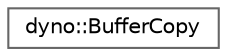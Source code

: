 digraph "Graphical Class Hierarchy"
{
 // LATEX_PDF_SIZE
  bgcolor="transparent";
  edge [fontname=Helvetica,fontsize=10,labelfontname=Helvetica,labelfontsize=10];
  node [fontname=Helvetica,fontsize=10,shape=box,height=0.2,width=0.4];
  rankdir="LR";
  Node0 [id="Node000000",label="dyno::BufferCopy",height=0.2,width=0.4,color="grey40", fillcolor="white", style="filled",URL="$classdyno_1_1_buffer_copy.html",tooltip=" "];
}
